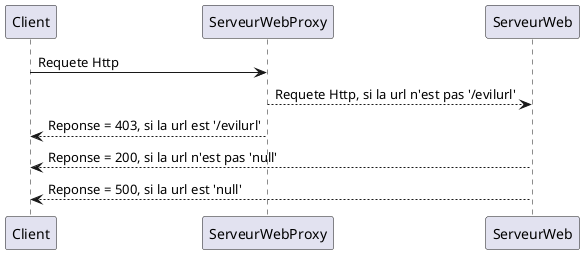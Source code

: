 @startuml Proxy Sequence
Client -> ServeurWebProxy: Requete Http
ServeurWebProxy --> ServeurWeb: Requete Http, si la url n'est pas '/evilurl'
Client <-- ServeurWebProxy: Reponse = 403, si la url est '/evilurl'
Client <-- ServeurWeb: Reponse = 200, si la url n'est pas 'null'
Client <-- ServeurWeb: Reponse = 500, si la url est 'null'
@enduml